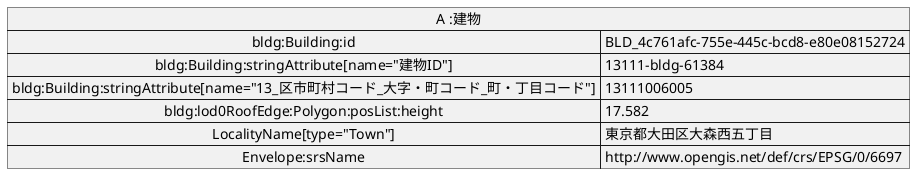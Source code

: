 @startuml
map "A :建物" as A {
 bldg:Building:id => BLD_4c761afc-755e-445c-bcd8-e80e08152724
 bldg:Building:stringAttribute[name="建物ID"] => 13111-bldg-61384
 bldg:Building:stringAttribute[name="13_区市町村コード_大字・町コード_町・丁目コード"] => 13111006005
 bldg:lod0RoofEdge:Polygon:posList:height => 17.582
 LocalityName[type="Town"] => 東京都大田区大森西五丁目
 Envelope:srsName => http://www.opengis.net/def/crs/EPSG/0/6697
}
@enduml
